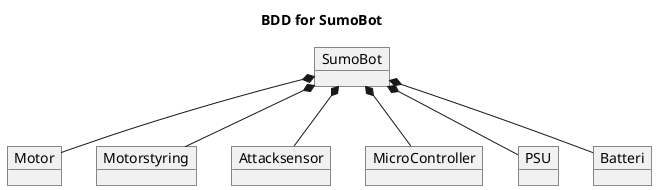 @startuml
skinparam BackgroundColor transparent

title BDD for SumoBot

object "SumoBot" as SumoBot
object "Motor" as Motor
object "Motorstyring" as Motorstyring
object "Attacksensor" as attacksensor
object "MicroController" as MC
object "PSU" as PSU
object "Batteri" as Batteri

SumoBot *-- Motor
SumoBot *-- Batteri
SumoBot *-- MC
SumoBot *-- Motorstyring
SumoBot *-- PSU
SumoBot *-- attacksensor

@enduml